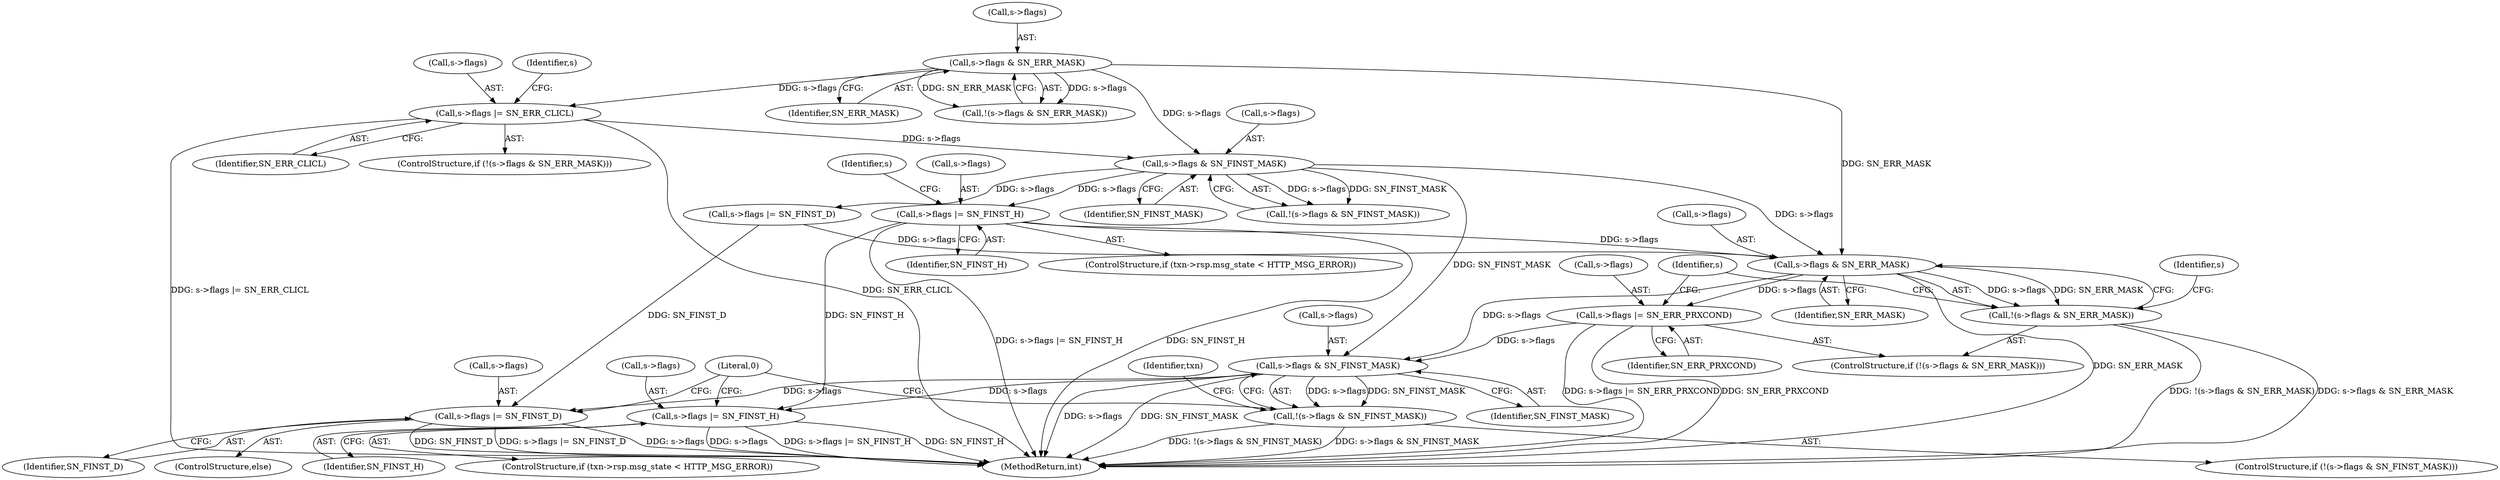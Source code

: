 digraph "0_haproxy_b4d05093bc89f71377230228007e69a1434c1a0c_0@pointer" {
"1000701" [label="(Call,s->flags |= SN_FINST_H)"];
"1000687" [label="(Call,s->flags & SN_FINST_MASK)"];
"1000680" [label="(Call,s->flags |= SN_ERR_CLICL)"];
"1000675" [label="(Call,s->flags & SN_ERR_MASK)"];
"1000852" [label="(Call,s->flags & SN_ERR_MASK)"];
"1000851" [label="(Call,!(s->flags & SN_ERR_MASK))"];
"1000857" [label="(Call,s->flags |= SN_ERR_PRXCOND)"];
"1000864" [label="(Call,s->flags & SN_FINST_MASK)"];
"1000863" [label="(Call,!(s->flags & SN_FINST_MASK))"];
"1000878" [label="(Call,s->flags |= SN_FINST_H)"];
"1000884" [label="(Call,s->flags |= SN_FINST_D)"];
"1000868" [label="(Identifier,SN_FINST_MASK)"];
"1000853" [label="(Call,s->flags)"];
"1000890" [label="(Literal,0)"];
"1000859" [label="(Identifier,s)"];
"1000856" [label="(Identifier,SN_ERR_MASK)"];
"1000705" [label="(Identifier,SN_FINST_H)"];
"1000681" [label="(Call,s->flags)"];
"1000888" [label="(Identifier,SN_FINST_D)"];
"1000850" [label="(ControlStructure,if (!(s->flags & SN_ERR_MASK)))"];
"1000864" [label="(Call,s->flags & SN_FINST_MASK)"];
"1000858" [label="(Call,s->flags)"];
"1000883" [label="(ControlStructure,else)"];
"1000693" [label="(ControlStructure,if (txn->rsp.msg_state < HTTP_MSG_ERROR))"];
"1000884" [label="(Call,s->flags |= SN_FINST_D)"];
"1000680" [label="(Call,s->flags |= SN_ERR_CLICL)"];
"1000686" [label="(Call,!(s->flags & SN_FINST_MASK))"];
"1000716" [label="(Identifier,s)"];
"1000874" [label="(Identifier,txn)"];
"1001006" [label="(MethodReturn,int)"];
"1000865" [label="(Call,s->flags)"];
"1000701" [label="(Call,s->flags |= SN_FINST_H)"];
"1000684" [label="(Identifier,SN_ERR_CLICL)"];
"1000691" [label="(Identifier,SN_FINST_MASK)"];
"1000878" [label="(Call,s->flags |= SN_FINST_H)"];
"1000707" [label="(Call,s->flags |= SN_FINST_D)"];
"1000687" [label="(Call,s->flags & SN_FINST_MASK)"];
"1000675" [label="(Call,s->flags & SN_ERR_MASK)"];
"1000679" [label="(Identifier,SN_ERR_MASK)"];
"1000857" [label="(Call,s->flags |= SN_ERR_PRXCOND)"];
"1000852" [label="(Call,s->flags & SN_ERR_MASK)"];
"1000863" [label="(Call,!(s->flags & SN_FINST_MASK))"];
"1000676" [label="(Call,s->flags)"];
"1000673" [label="(ControlStructure,if (!(s->flags & SN_ERR_MASK)))"];
"1000866" [label="(Identifier,s)"];
"1000862" [label="(ControlStructure,if (!(s->flags & SN_FINST_MASK)))"];
"1000674" [label="(Call,!(s->flags & SN_ERR_MASK))"];
"1000689" [label="(Identifier,s)"];
"1000885" [label="(Call,s->flags)"];
"1000861" [label="(Identifier,SN_ERR_PRXCOND)"];
"1000702" [label="(Call,s->flags)"];
"1000882" [label="(Identifier,SN_FINST_H)"];
"1000688" [label="(Call,s->flags)"];
"1000879" [label="(Call,s->flags)"];
"1000870" [label="(ControlStructure,if (txn->rsp.msg_state < HTTP_MSG_ERROR))"];
"1000851" [label="(Call,!(s->flags & SN_ERR_MASK))"];
"1000701" -> "1000693"  [label="AST: "];
"1000701" -> "1000705"  [label="CFG: "];
"1000702" -> "1000701"  [label="AST: "];
"1000705" -> "1000701"  [label="AST: "];
"1000716" -> "1000701"  [label="CFG: "];
"1000701" -> "1001006"  [label="DDG: s->flags |= SN_FINST_H"];
"1000701" -> "1001006"  [label="DDG: SN_FINST_H"];
"1000687" -> "1000701"  [label="DDG: s->flags"];
"1000701" -> "1000852"  [label="DDG: s->flags"];
"1000701" -> "1000878"  [label="DDG: SN_FINST_H"];
"1000687" -> "1000686"  [label="AST: "];
"1000687" -> "1000691"  [label="CFG: "];
"1000688" -> "1000687"  [label="AST: "];
"1000691" -> "1000687"  [label="AST: "];
"1000686" -> "1000687"  [label="CFG: "];
"1000687" -> "1000686"  [label="DDG: s->flags"];
"1000687" -> "1000686"  [label="DDG: SN_FINST_MASK"];
"1000680" -> "1000687"  [label="DDG: s->flags"];
"1000675" -> "1000687"  [label="DDG: s->flags"];
"1000687" -> "1000707"  [label="DDG: s->flags"];
"1000687" -> "1000852"  [label="DDG: s->flags"];
"1000687" -> "1000864"  [label="DDG: SN_FINST_MASK"];
"1000680" -> "1000673"  [label="AST: "];
"1000680" -> "1000684"  [label="CFG: "];
"1000681" -> "1000680"  [label="AST: "];
"1000684" -> "1000680"  [label="AST: "];
"1000689" -> "1000680"  [label="CFG: "];
"1000680" -> "1001006"  [label="DDG: SN_ERR_CLICL"];
"1000680" -> "1001006"  [label="DDG: s->flags |= SN_ERR_CLICL"];
"1000675" -> "1000680"  [label="DDG: s->flags"];
"1000675" -> "1000674"  [label="AST: "];
"1000675" -> "1000679"  [label="CFG: "];
"1000676" -> "1000675"  [label="AST: "];
"1000679" -> "1000675"  [label="AST: "];
"1000674" -> "1000675"  [label="CFG: "];
"1000675" -> "1000674"  [label="DDG: s->flags"];
"1000675" -> "1000674"  [label="DDG: SN_ERR_MASK"];
"1000675" -> "1000852"  [label="DDG: SN_ERR_MASK"];
"1000852" -> "1000851"  [label="AST: "];
"1000852" -> "1000856"  [label="CFG: "];
"1000853" -> "1000852"  [label="AST: "];
"1000856" -> "1000852"  [label="AST: "];
"1000851" -> "1000852"  [label="CFG: "];
"1000852" -> "1001006"  [label="DDG: SN_ERR_MASK"];
"1000852" -> "1000851"  [label="DDG: s->flags"];
"1000852" -> "1000851"  [label="DDG: SN_ERR_MASK"];
"1000707" -> "1000852"  [label="DDG: s->flags"];
"1000852" -> "1000857"  [label="DDG: s->flags"];
"1000852" -> "1000864"  [label="DDG: s->flags"];
"1000851" -> "1000850"  [label="AST: "];
"1000859" -> "1000851"  [label="CFG: "];
"1000866" -> "1000851"  [label="CFG: "];
"1000851" -> "1001006"  [label="DDG: !(s->flags & SN_ERR_MASK)"];
"1000851" -> "1001006"  [label="DDG: s->flags & SN_ERR_MASK"];
"1000857" -> "1000850"  [label="AST: "];
"1000857" -> "1000861"  [label="CFG: "];
"1000858" -> "1000857"  [label="AST: "];
"1000861" -> "1000857"  [label="AST: "];
"1000866" -> "1000857"  [label="CFG: "];
"1000857" -> "1001006"  [label="DDG: s->flags |= SN_ERR_PRXCOND"];
"1000857" -> "1001006"  [label="DDG: SN_ERR_PRXCOND"];
"1000857" -> "1000864"  [label="DDG: s->flags"];
"1000864" -> "1000863"  [label="AST: "];
"1000864" -> "1000868"  [label="CFG: "];
"1000865" -> "1000864"  [label="AST: "];
"1000868" -> "1000864"  [label="AST: "];
"1000863" -> "1000864"  [label="CFG: "];
"1000864" -> "1001006"  [label="DDG: s->flags"];
"1000864" -> "1001006"  [label="DDG: SN_FINST_MASK"];
"1000864" -> "1000863"  [label="DDG: s->flags"];
"1000864" -> "1000863"  [label="DDG: SN_FINST_MASK"];
"1000864" -> "1000878"  [label="DDG: s->flags"];
"1000864" -> "1000884"  [label="DDG: s->flags"];
"1000863" -> "1000862"  [label="AST: "];
"1000874" -> "1000863"  [label="CFG: "];
"1000890" -> "1000863"  [label="CFG: "];
"1000863" -> "1001006"  [label="DDG: s->flags & SN_FINST_MASK"];
"1000863" -> "1001006"  [label="DDG: !(s->flags & SN_FINST_MASK)"];
"1000878" -> "1000870"  [label="AST: "];
"1000878" -> "1000882"  [label="CFG: "];
"1000879" -> "1000878"  [label="AST: "];
"1000882" -> "1000878"  [label="AST: "];
"1000890" -> "1000878"  [label="CFG: "];
"1000878" -> "1001006"  [label="DDG: s->flags |= SN_FINST_H"];
"1000878" -> "1001006"  [label="DDG: SN_FINST_H"];
"1000878" -> "1001006"  [label="DDG: s->flags"];
"1000884" -> "1000883"  [label="AST: "];
"1000884" -> "1000888"  [label="CFG: "];
"1000885" -> "1000884"  [label="AST: "];
"1000888" -> "1000884"  [label="AST: "];
"1000890" -> "1000884"  [label="CFG: "];
"1000884" -> "1001006"  [label="DDG: s->flags |= SN_FINST_D"];
"1000884" -> "1001006"  [label="DDG: s->flags"];
"1000884" -> "1001006"  [label="DDG: SN_FINST_D"];
"1000707" -> "1000884"  [label="DDG: SN_FINST_D"];
}

